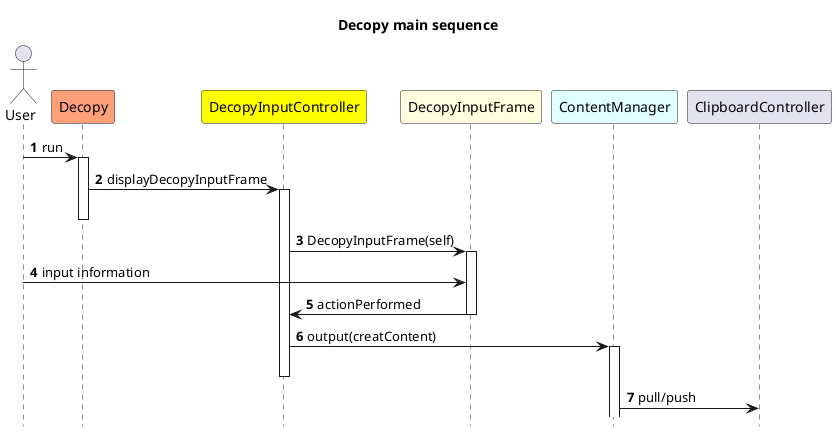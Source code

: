 @startuml Decopy

title Decopy main sequence
hide footbox
autonumber

actor User as u
participant Decopy as d #LightSalmon
participant DecopyInputController as dic #Yellow
participant DecopyInputFrame as dif #LightYellow
participant ContentManager as cm #LightCyan
participant ClipboardController as cbc

u -> d: run
activate d
d -> dic: displayDecopyInputFrame
activate dic
deactivate d
dic -> dif: DecopyInputFrame(self)
activate dif
u -> dif: input information
dif -> dic: actionPerformed
deactivate dif
dic -> cm: output(creatContent)
activate cm
deactivate dic
cm -> cbc: pull/push

@enduml